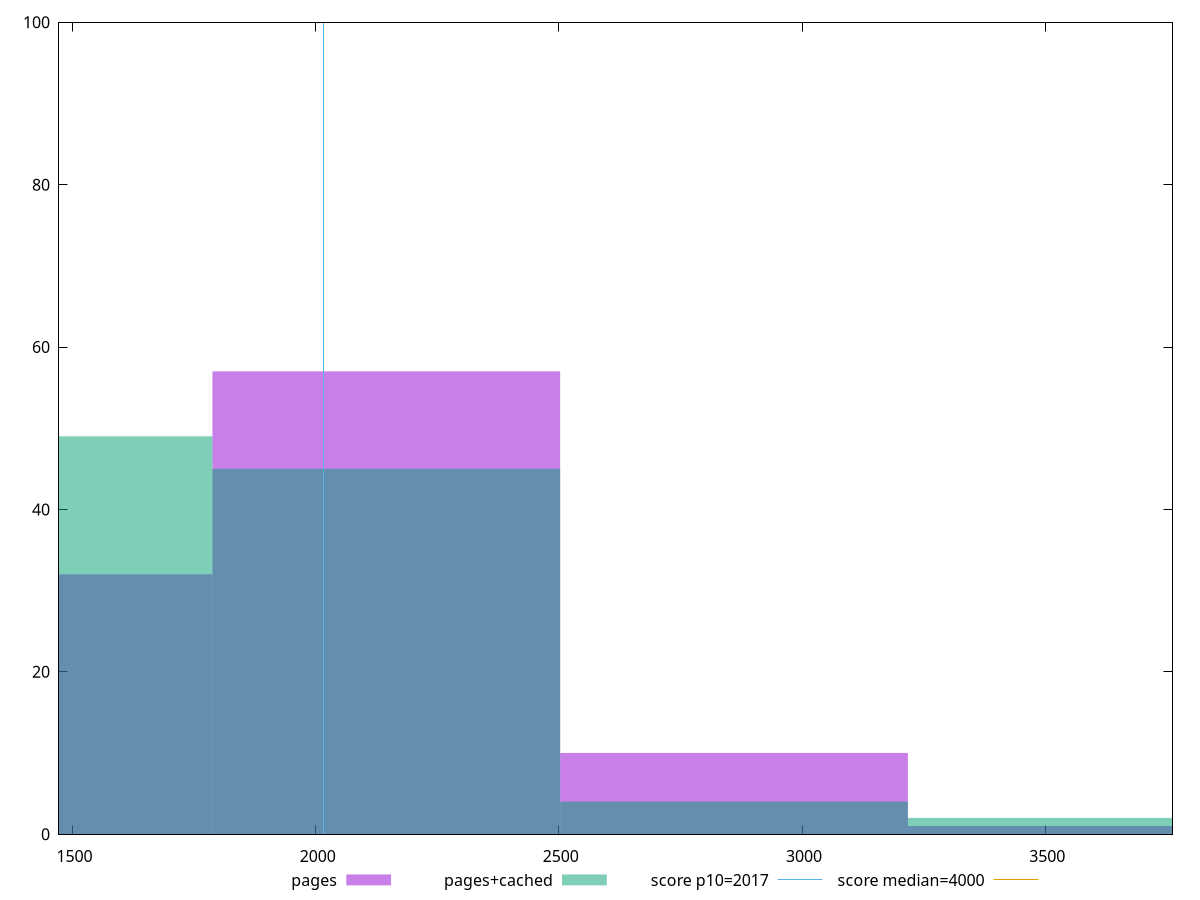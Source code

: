 reset

$pages <<EOF
2860.226681637106 10
3575.283352046383 1
1430.113340818553 32
2145.1700112278295 57
EOF

$pagesCached <<EOF
2860.226681637106 4
3575.283352046383 2
2145.1700112278295 45
1430.113340818553 49
EOF

set key outside below
set boxwidth 715.0566704092765
set xrange [1472.1719999999998:3761.8519999999944]
set yrange [0:100]
set trange [0:100]
set style fill transparent solid 0.5 noborder

set parametric
set terminal svg size 640, 500 enhanced background rgb 'white'
set output "report_00019_2021-02-10T18-14-37.922Z//mainthread-work-breakdown/comparison/histogram/0_vs_1.svg"

plot $pages title "pages" with boxes, \
     $pagesCached title "pages+cached" with boxes, \
     2017,t title "score p10=2017", \
     4000,t title "score median=4000"

reset
